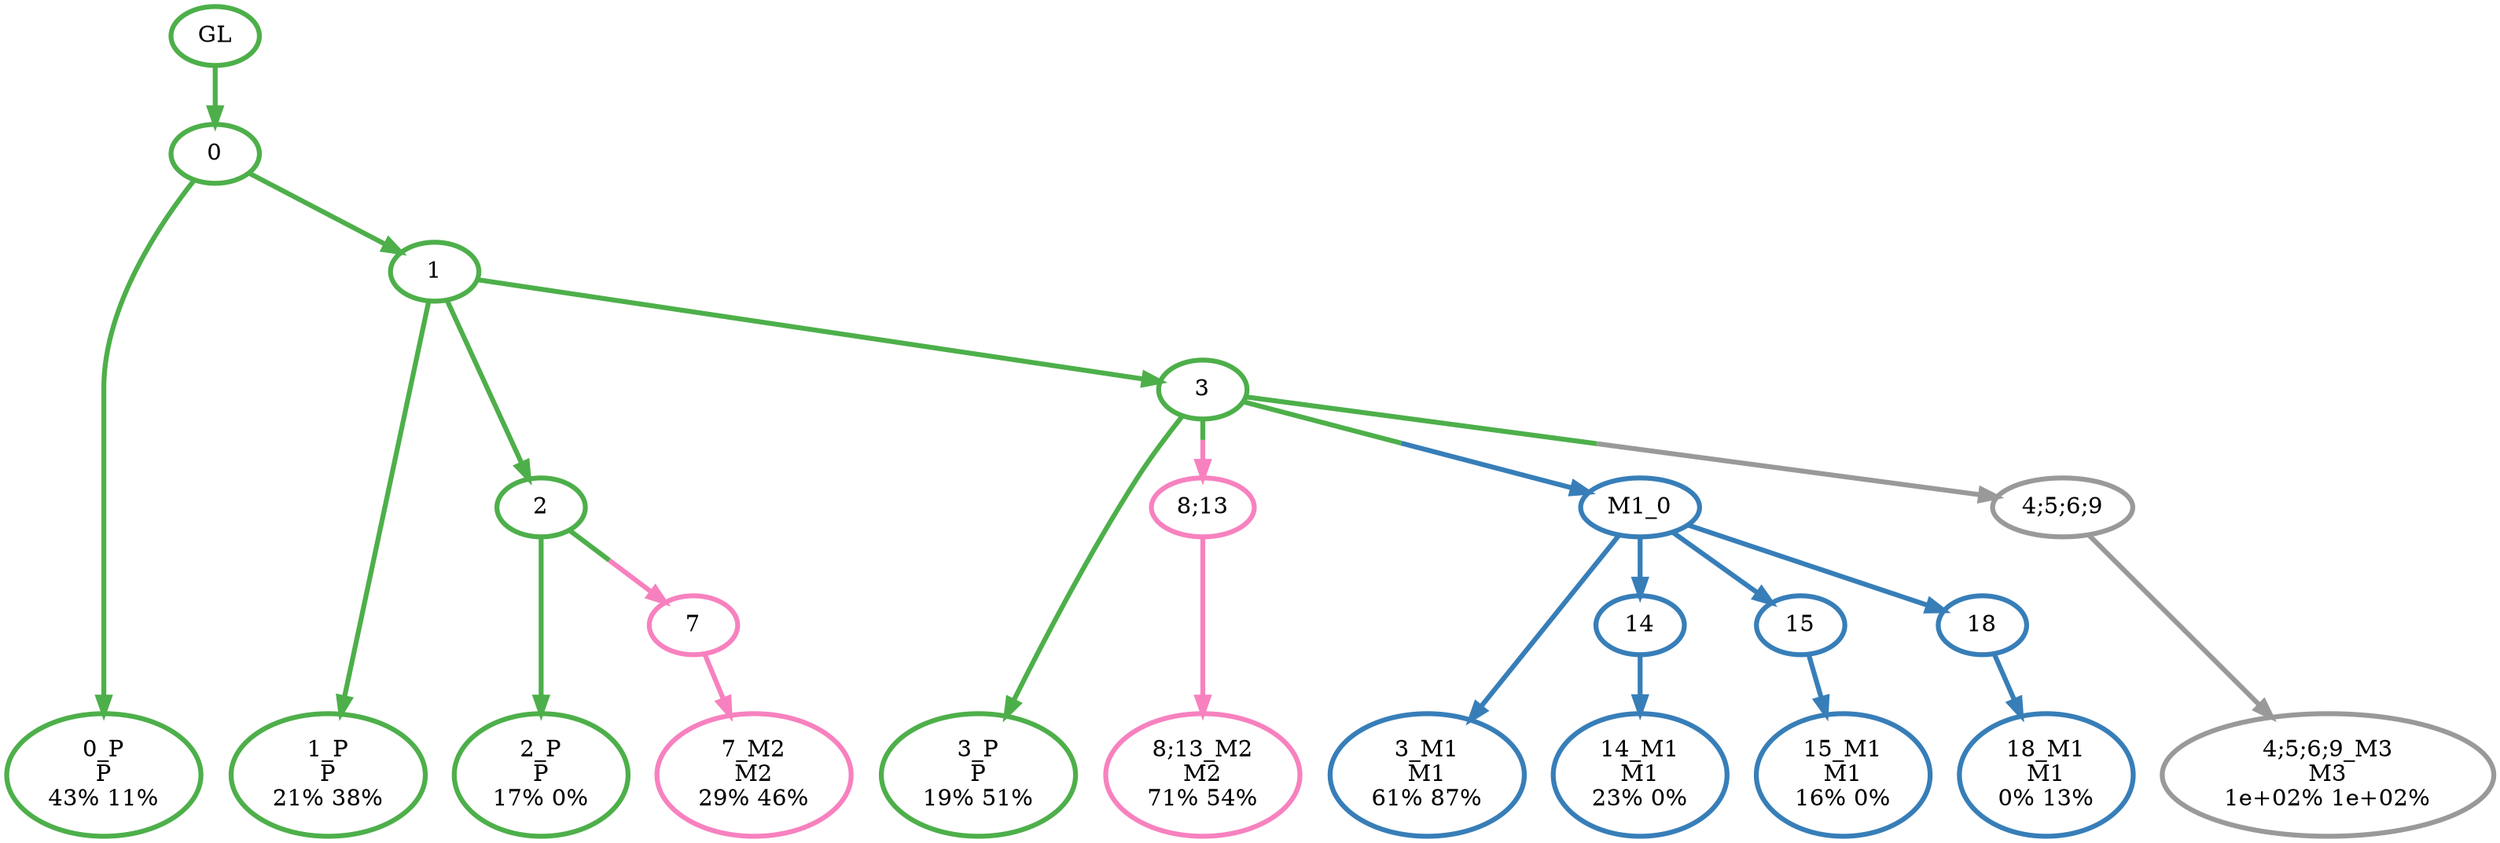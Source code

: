 digraph T {
	{
		rank=same
		20 [penwidth=3,colorscheme=set19,color=3,label="0_P\nP\n43% 11%"]
		18 [penwidth=3,colorscheme=set19,color=3,label="1_P\nP\n21% 38%"]
		16 [penwidth=3,colorscheme=set19,color=3,label="2_P\nP\n17% 0%"]
		14 [penwidth=3,colorscheme=set19,color=3,label="3_P\nP\n19% 51%"]
		13 [penwidth=3,colorscheme=set19,color=2,label="3_M1\nM1\n61% 87%"]
		11 [penwidth=3,colorscheme=set19,color=2,label="14_M1\nM1\n23% 0%"]
		9 [penwidth=3,colorscheme=set19,color=2,label="15_M1\nM1\n16% 0%"]
		7 [penwidth=3,colorscheme=set19,color=2,label="18_M1\nM1\n0% 13%"]
		6 [penwidth=3,colorscheme=set19,color=8,label="7_M2\nM2\n29% 46%"]
		5 [penwidth=3,colorscheme=set19,color=8,label="8;13_M2\nM2\n71% 54%"]
		4 [penwidth=3,colorscheme=set19,color=9,label="4;5;6;9_M3\nM3\n1e+02% 1e+02%"]
	}
	22 [penwidth=3,colorscheme=set19,color=3,label="GL"]
	21 [penwidth=3,colorscheme=set19,color=3,label="0"]
	19 [penwidth=3,colorscheme=set19,color=3,label="1"]
	17 [penwidth=3,colorscheme=set19,color=3,label="2"]
	15 [penwidth=3,colorscheme=set19,color=3,label="3"]
	12 [penwidth=3,colorscheme=set19,color=2,label="14"]
	10 [penwidth=3,colorscheme=set19,color=2,label="15"]
	8 [penwidth=3,colorscheme=set19,color=2,label="18"]
	3 [penwidth=3,colorscheme=set19,color=8,label="7"]
	2 [penwidth=3,colorscheme=set19,color=8,label="8;13"]
	1 [penwidth=3,colorscheme=set19,color=2,label="M1_0"]
	0 [penwidth=3,colorscheme=set19,color=9,label="4;5;6;9"]
	22 -> 21 [penwidth=3,colorscheme=set19,color=3]
	21 -> 20 [penwidth=3,colorscheme=set19,color=3]
	21 -> 19 [penwidth=3,colorscheme=set19,color=3]
	19 -> 18 [penwidth=3,colorscheme=set19,color=3]
	19 -> 17 [penwidth=3,colorscheme=set19,color=3]
	19 -> 15 [penwidth=3,colorscheme=set19,color=3]
	17 -> 16 [penwidth=3,colorscheme=set19,color=3]
	17 -> 3 [penwidth=3,colorscheme=set19,color="3;0.5:8"]
	15 -> 14 [penwidth=3,colorscheme=set19,color=3]
	15 -> 1 [penwidth=3,colorscheme=set19,color="3;0.5:2"]
	15 -> 0 [penwidth=3,colorscheme=set19,color="3;0.5:9"]
	15 -> 2 [penwidth=3,colorscheme=set19,color="3;0.5:8"]
	12 -> 11 [penwidth=3,colorscheme=set19,color=2]
	10 -> 9 [penwidth=3,colorscheme=set19,color=2]
	8 -> 7 [penwidth=3,colorscheme=set19,color=2]
	3 -> 6 [penwidth=3,colorscheme=set19,color=8]
	2 -> 5 [penwidth=3,colorscheme=set19,color=8]
	1 -> 13 [penwidth=3,colorscheme=set19,color=2]
	1 -> 12 [penwidth=3,colorscheme=set19,color=2]
	1 -> 10 [penwidth=3,colorscheme=set19,color=2]
	1 -> 8 [penwidth=3,colorscheme=set19,color=2]
	0 -> 4 [penwidth=3,colorscheme=set19,color=9]
}
